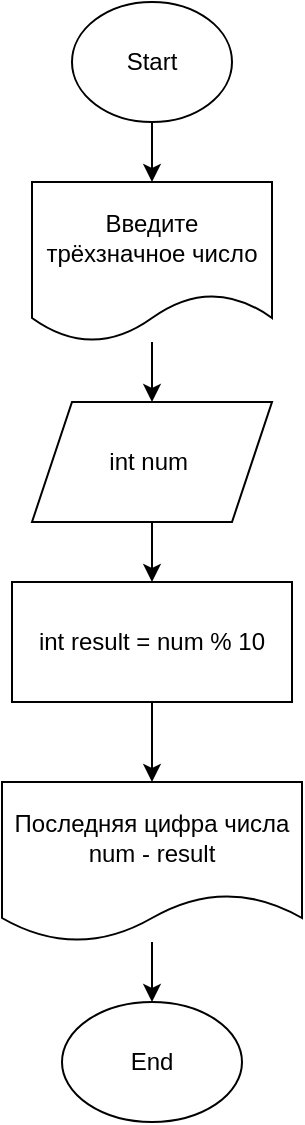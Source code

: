 <mxfile>
    <diagram id="V8g7qcFxIy4xu0syuA5V" name="Page-1">
        <mxGraphModel dx="890" dy="478" grid="1" gridSize="10" guides="1" tooltips="1" connect="1" arrows="1" fold="1" page="1" pageScale="1" pageWidth="827" pageHeight="1169" math="0" shadow="0">
            <root>
                <mxCell id="0"/>
                <mxCell id="1" parent="0"/>
                <mxCell id="10" value="" style="edgeStyle=none;html=1;" edge="1" parent="1" source="2" target="3">
                    <mxGeometry relative="1" as="geometry"/>
                </mxCell>
                <mxCell id="2" value="Start" style="ellipse;whiteSpace=wrap;html=1;" vertex="1" parent="1">
                    <mxGeometry x="270" width="80" height="60" as="geometry"/>
                </mxCell>
                <mxCell id="11" value="" style="edgeStyle=none;html=1;" edge="1" parent="1" source="3" target="4">
                    <mxGeometry relative="1" as="geometry"/>
                </mxCell>
                <mxCell id="3" value="Введите трёхзначное число" style="shape=document;whiteSpace=wrap;html=1;boundedLbl=1;" vertex="1" parent="1">
                    <mxGeometry x="250" y="90" width="120" height="80" as="geometry"/>
                </mxCell>
                <mxCell id="12" value="" style="edgeStyle=none;html=1;" edge="1" parent="1" source="4" target="6">
                    <mxGeometry relative="1" as="geometry"/>
                </mxCell>
                <mxCell id="4" value="int num&amp;nbsp;" style="shape=parallelogram;perimeter=parallelogramPerimeter;whiteSpace=wrap;html=1;fixedSize=1;" vertex="1" parent="1">
                    <mxGeometry x="250" y="200" width="120" height="60" as="geometry"/>
                </mxCell>
                <mxCell id="13" value="" style="edgeStyle=none;html=1;" edge="1" parent="1" source="6" target="9">
                    <mxGeometry relative="1" as="geometry"/>
                </mxCell>
                <mxCell id="6" value="int result = num % 10" style="rounded=0;whiteSpace=wrap;html=1;" vertex="1" parent="1">
                    <mxGeometry x="240" y="290" width="140" height="60" as="geometry"/>
                </mxCell>
                <mxCell id="8" value="End" style="ellipse;whiteSpace=wrap;html=1;" vertex="1" parent="1">
                    <mxGeometry x="265" y="500" width="90" height="60" as="geometry"/>
                </mxCell>
                <mxCell id="14" value="" style="edgeStyle=none;html=1;" edge="1" parent="1" source="9" target="8">
                    <mxGeometry relative="1" as="geometry"/>
                </mxCell>
                <mxCell id="9" value="Последняя цифра числа num - result" style="shape=document;whiteSpace=wrap;html=1;boundedLbl=1;" vertex="1" parent="1">
                    <mxGeometry x="235" y="390" width="150" height="80" as="geometry"/>
                </mxCell>
            </root>
        </mxGraphModel>
    </diagram>
</mxfile>